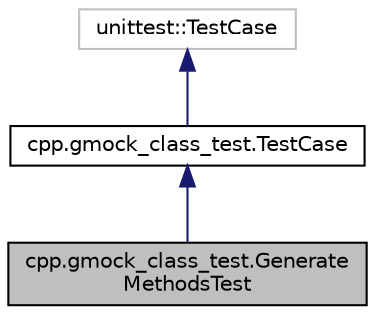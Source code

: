 digraph "cpp.gmock_class_test.GenerateMethodsTest"
{
  edge [fontname="Helvetica",fontsize="10",labelfontname="Helvetica",labelfontsize="10"];
  node [fontname="Helvetica",fontsize="10",shape=record];
  Node3 [label="cpp.gmock_class_test.Generate\lMethodsTest",height=0.2,width=0.4,color="black", fillcolor="grey75", style="filled", fontcolor="black"];
  Node4 -> Node3 [dir="back",color="midnightblue",fontsize="10",style="solid"];
  Node4 [label="cpp.gmock_class_test.TestCase",height=0.2,width=0.4,color="black", fillcolor="white", style="filled",URL="$classcpp_1_1gmock__class__test_1_1TestCase.html"];
  Node5 -> Node4 [dir="back",color="midnightblue",fontsize="10",style="solid"];
  Node5 [label="unittest::TestCase",height=0.2,width=0.4,color="grey75", fillcolor="white", style="filled"];
}
